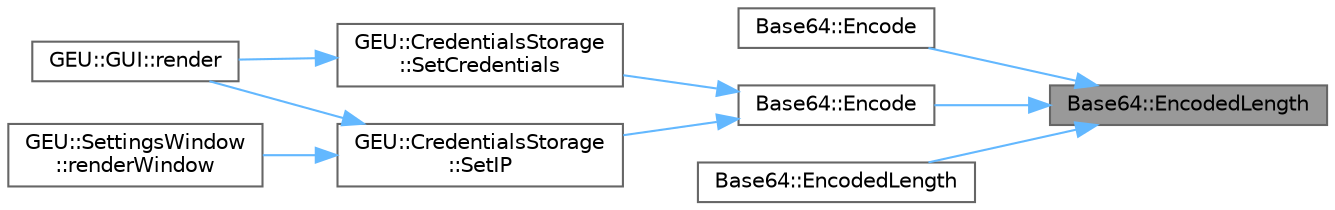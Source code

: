 digraph "Base64::EncodedLength"
{
 // LATEX_PDF_SIZE
  bgcolor="transparent";
  edge [fontname=Helvetica,fontsize=10,labelfontname=Helvetica,labelfontsize=10];
  node [fontname=Helvetica,fontsize=10,shape=box,height=0.2,width=0.4];
  rankdir="RL";
  Node1 [id="Node000001",label="Base64::EncodedLength",height=0.2,width=0.4,color="gray40", fillcolor="grey60", style="filled", fontcolor="black",tooltip=" "];
  Node1 -> Node2 [id="edge1_Node000001_Node000002",dir="back",color="steelblue1",style="solid",tooltip=" "];
  Node2 [id="Node000002",label="Base64::Encode",height=0.2,width=0.4,color="grey40", fillcolor="white", style="filled",URL="$d4/d04/class_base64.html#a9f049988abb9267d85a5c7aaac494fb9",tooltip=" "];
  Node1 -> Node3 [id="edge2_Node000001_Node000003",dir="back",color="steelblue1",style="solid",tooltip=" "];
  Node3 [id="Node000003",label="Base64::Encode",height=0.2,width=0.4,color="grey40", fillcolor="white", style="filled",URL="$d4/d04/class_base64.html#ad234621ec037e09be3e96a1df479d3ad",tooltip=" "];
  Node3 -> Node4 [id="edge3_Node000003_Node000004",dir="back",color="steelblue1",style="solid",tooltip=" "];
  Node4 [id="Node000004",label="GEU::CredentialsStorage\l::SetCredentials",height=0.2,width=0.4,color="grey40", fillcolor="white", style="filled",URL="$d9/d03/class_g_e_u_1_1_credentials_storage.html#a1e1b56311062bf7112926480405f2b00",tooltip=" "];
  Node4 -> Node5 [id="edge4_Node000004_Node000005",dir="back",color="steelblue1",style="solid",tooltip=" "];
  Node5 [id="Node000005",label="GEU::GUI::render",height=0.2,width=0.4,color="grey40", fillcolor="white", style="filled",URL="$de/d06/class_g_e_u_1_1_g_u_i.html#af7ebc89aa431e3a9e86bb1424b819d47",tooltip="Draws ImGUI elements."];
  Node3 -> Node6 [id="edge5_Node000003_Node000006",dir="back",color="steelblue1",style="solid",tooltip=" "];
  Node6 [id="Node000006",label="GEU::CredentialsStorage\l::SetIP",height=0.2,width=0.4,color="grey40", fillcolor="white", style="filled",URL="$d9/d03/class_g_e_u_1_1_credentials_storage.html#a70c6285cc26d302c97058e883b77adc2",tooltip=" "];
  Node6 -> Node5 [id="edge6_Node000006_Node000005",dir="back",color="steelblue1",style="solid",tooltip=" "];
  Node6 -> Node7 [id="edge7_Node000006_Node000007",dir="back",color="steelblue1",style="solid",tooltip=" "];
  Node7 [id="Node000007",label="GEU::SettingsWindow\l::renderWindow",height=0.2,width=0.4,color="grey40", fillcolor="white", style="filled",URL="$da/d04/class_g_e_u_1_1_settings_window.html#a7af9db6d6ad56c4c4fc336251024472f",tooltip="Renders the window and contents."];
  Node1 -> Node8 [id="edge8_Node000001_Node000008",dir="back",color="steelblue1",style="solid",tooltip=" "];
  Node8 [id="Node000008",label="Base64::EncodedLength",height=0.2,width=0.4,color="grey40", fillcolor="white", style="filled",URL="$d4/d04/class_base64.html#a06a941962d73207cd5a7e241b36036d6",tooltip=" "];
}
